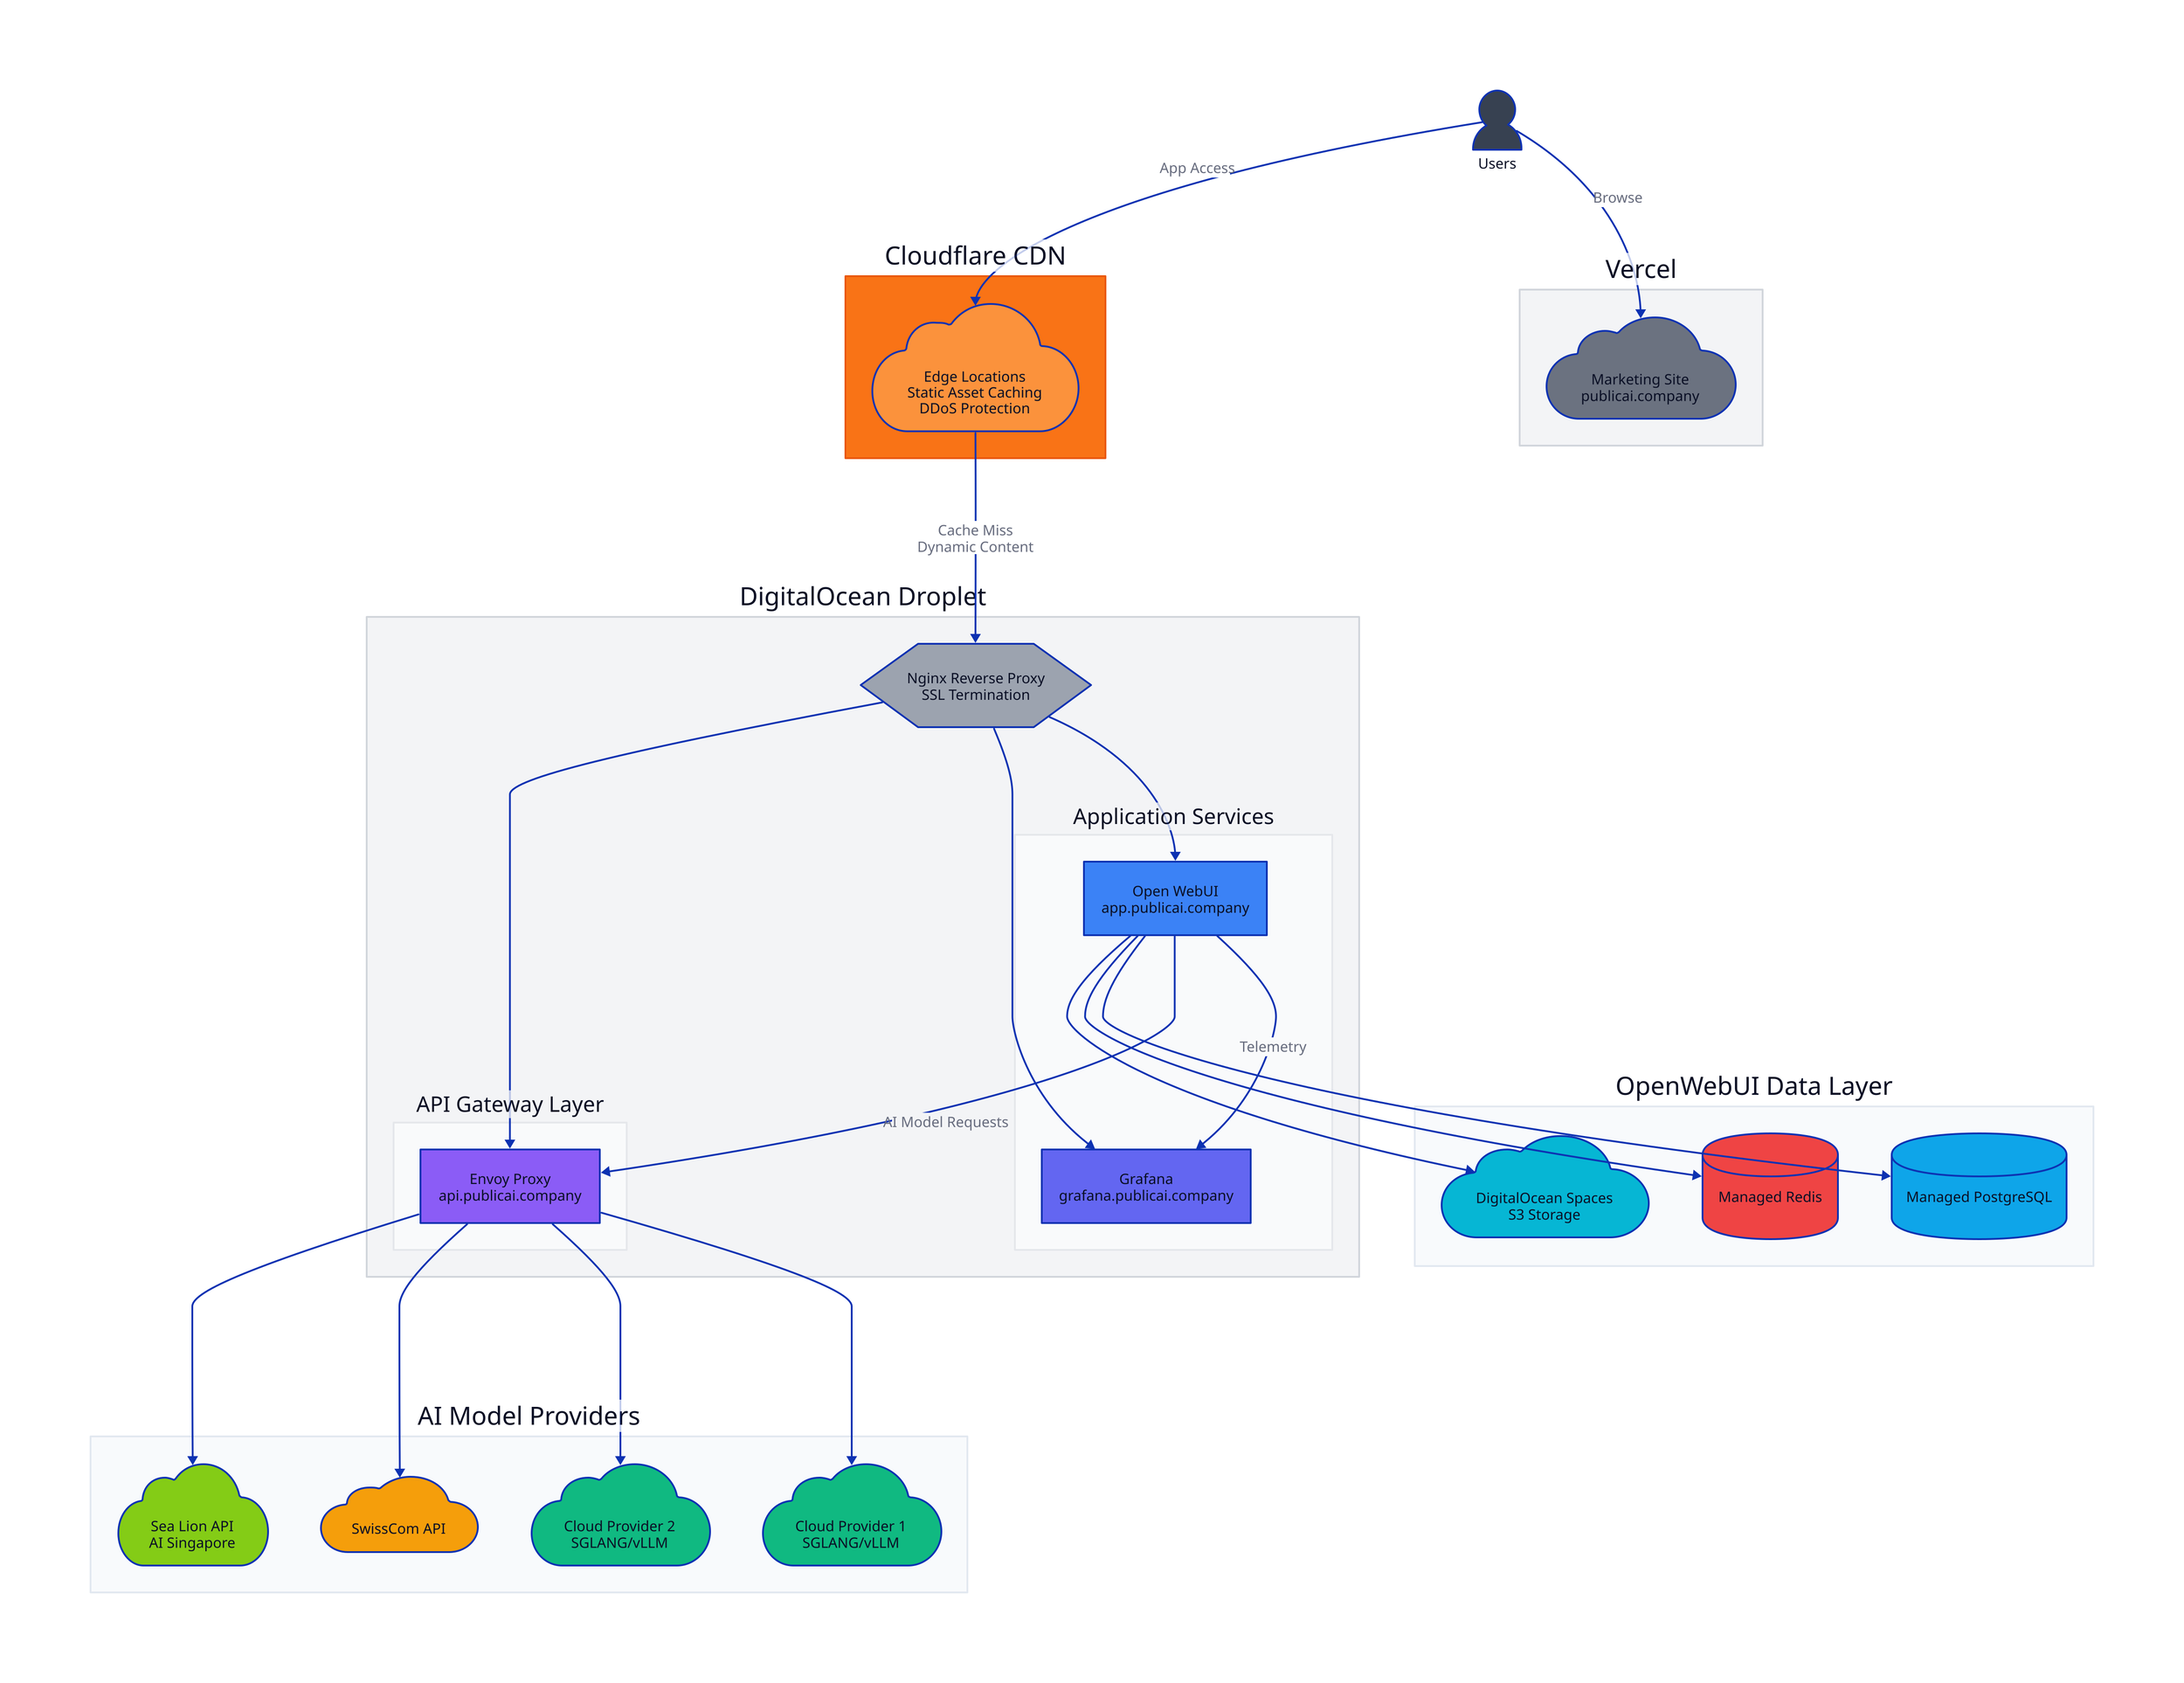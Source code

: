 direction: down

# Users
users: {
  label: "Users"
  shape: person
  style.fill: "#374151"
}

# CDN Layer
cloudflare: {
  label: "Cloudflare CDN"
  style.fill: "#f97316"
  style.stroke: "#ea580c"

  cdn: {
    label: "Edge Locations\nStatic Asset Caching\nDDoS Protection"
    shape: cloud
    style.fill: "#fb923c"
  }
}

# External Marketing
vercel: {
  label: "Vercel"
  style.fill: "#f3f4f6"
  style.stroke: "#d1d5db"

  marketing: {
    label: "Marketing Site\npublicai.company"
    shape: cloud
    style.fill: "#6b7280"
  }
}

# Main Infrastructure
droplet: {
  label: "DigitalOcean Droplet"
  style.fill: "#f3f4f6"
  style.stroke: "#d1d5db"

  # Load Balancer
  nginx: {
    label: "Nginx Reverse Proxy\nSSL Termination"
    shape: hexagon
    style.fill: "#9ca3af"
  }

  # Application Layer
  app_services: {
    label: "Application Services"
    style.fill: "#f9fafb"
    style.stroke: "#e5e7eb"

    openwebui: {
      label: "Open WebUI\napp.publicai.company"
      shape: rectangle
      style.fill: "#3b82f6"
    }

    grafana: {
      label: "Grafana\ngrafana.publicai.company"
      shape: rectangle
      style.fill: "#6366f1"
    }

  }

  # API Gateway
  api_gateway: {
    label: "API Gateway Layer"
    style.fill: "#f9fafb"
    style.stroke: "#e5e7eb"

    envoy: {
      label: "Envoy Proxy\napi.publicai.company"
      shape: rectangle
      style.fill: "#8b5cf6"
    }

  }

  # Internal connections
  nginx -> app_services.openwebui
  nginx -> app_services.grafana
  nginx -> api_gateway.envoy

  app_services.openwebui -> app_services.grafana: "Telemetry"
  app_services.openwebui -> api_gateway.envoy: "AI Model Requests"
}

# OpenWebUI Dependencies (External Managed Services)
openwebui_deps: {
  label: "OpenWebUI Data Layer"
  style.fill: "#f8fafc"
  style.stroke: "#e2e8f0"

  postgres: {
    label: "Managed PostgreSQL"
    shape: cylinder
    style.fill: "#0ea5e9"
  }

  redis: {
    label: "Managed Redis"
    shape: cylinder
    style.fill: "#ef4444"
  }

  spaces: {
    label: "DigitalOcean Spaces\nS3 Storage"
    shape: cloud
    style.fill: "#06b6d4"
  }
}

# AI Providers (External)
ai_providers: {
  label: "AI Model Providers"
  style.fill: "#f8fafc"
  style.stroke: "#e2e8f0"

  cloud_provider_1: {
    label: "Cloud Provider 1\nSGLANG/vLLM"
    shape: cloud
    style.fill: "#10b981"
  }

  cloud_provider_2: {
    label: "Cloud Provider 2\nSGLANG/vLLM"
    shape: cloud
    style.fill: "#10b981"
  }

  swisscom: {
    label: "SwissCom API"
    shape: cloud
    style.fill: "#f59e0b"
  }

  sealion: {
    label: "Sea Lion API\nAI Singapore"
    shape: cloud
    style.fill: "#84cc16"
  }
}

# External connections
users -> vercel.marketing: "Browse"
users -> cloudflare.cdn: "App Access"
cloudflare.cdn -> droplet.nginx: "Cache Miss\nDynamic Content"

droplet.app_services.openwebui -> openwebui_deps.postgres
droplet.app_services.openwebui -> openwebui_deps.redis
droplet.app_services.openwebui -> openwebui_deps.spaces

droplet.api_gateway.envoy -> ai_providers.cloud_provider_1
droplet.api_gateway.envoy -> ai_providers.cloud_provider_2
droplet.api_gateway.envoy -> ai_providers.swisscom
droplet.api_gateway.envoy -> ai_providers.sealion